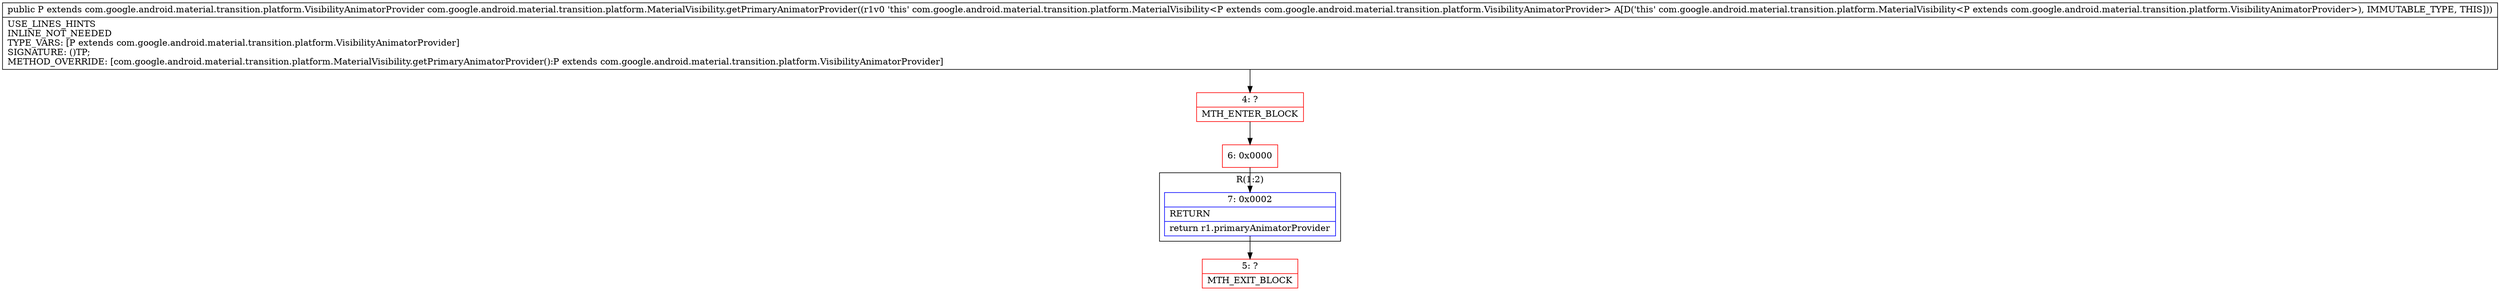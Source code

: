 digraph "CFG forcom.google.android.material.transition.platform.MaterialVisibility.getPrimaryAnimatorProvider()Lcom\/google\/android\/material\/transition\/platform\/VisibilityAnimatorProvider;" {
subgraph cluster_Region_697779562 {
label = "R(1:2)";
node [shape=record,color=blue];
Node_7 [shape=record,label="{7\:\ 0x0002|RETURN\l|return r1.primaryAnimatorProvider\l}"];
}
Node_4 [shape=record,color=red,label="{4\:\ ?|MTH_ENTER_BLOCK\l}"];
Node_6 [shape=record,color=red,label="{6\:\ 0x0000}"];
Node_5 [shape=record,color=red,label="{5\:\ ?|MTH_EXIT_BLOCK\l}"];
MethodNode[shape=record,label="{public P extends com.google.android.material.transition.platform.VisibilityAnimatorProvider com.google.android.material.transition.platform.MaterialVisibility.getPrimaryAnimatorProvider((r1v0 'this' com.google.android.material.transition.platform.MaterialVisibility\<P extends com.google.android.material.transition.platform.VisibilityAnimatorProvider\> A[D('this' com.google.android.material.transition.platform.MaterialVisibility\<P extends com.google.android.material.transition.platform.VisibilityAnimatorProvider\>), IMMUTABLE_TYPE, THIS]))  | USE_LINES_HINTS\lINLINE_NOT_NEEDED\lTYPE_VARS: [P extends com.google.android.material.transition.platform.VisibilityAnimatorProvider]\lSIGNATURE: ()TP;\lMETHOD_OVERRIDE: [com.google.android.material.transition.platform.MaterialVisibility.getPrimaryAnimatorProvider():P extends com.google.android.material.transition.platform.VisibilityAnimatorProvider]\l}"];
MethodNode -> Node_4;Node_7 -> Node_5;
Node_4 -> Node_6;
Node_6 -> Node_7;
}

